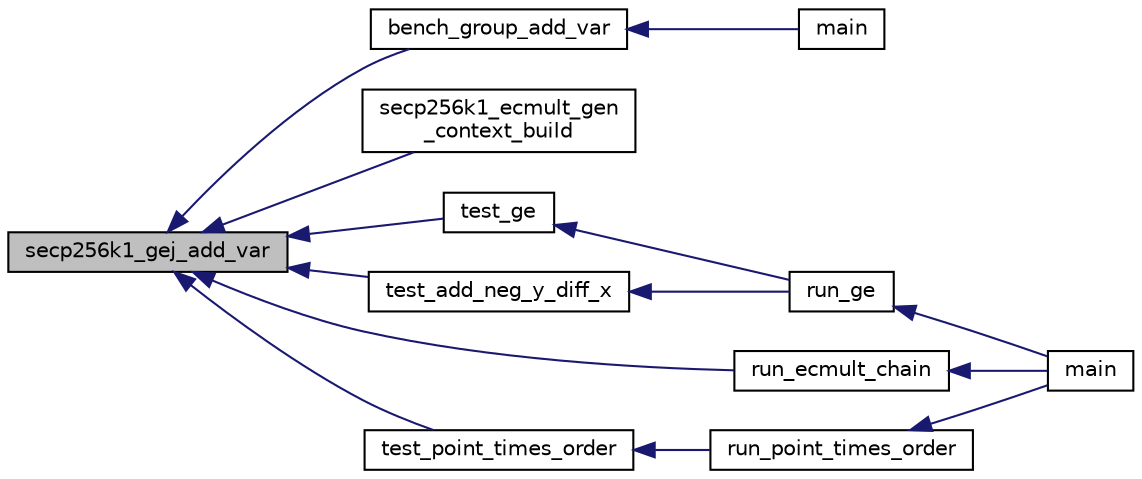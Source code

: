 digraph "secp256k1_gej_add_var"
{
  edge [fontname="Helvetica",fontsize="10",labelfontname="Helvetica",labelfontsize="10"];
  node [fontname="Helvetica",fontsize="10",shape=record];
  rankdir="LR";
  Node1779 [label="secp256k1_gej_add_var",height=0.2,width=0.4,color="black", fillcolor="grey75", style="filled", fontcolor="black"];
  Node1779 -> Node1780 [dir="back",color="midnightblue",fontsize="10",style="solid",fontname="Helvetica"];
  Node1780 [label="bench_group_add_var",height=0.2,width=0.4,color="black", fillcolor="white", style="filled",URL="$d9/d5e/bench__internal_8c.html#a6bedf8eeeb6567d891a777f3828b42e6"];
  Node1780 -> Node1781 [dir="back",color="midnightblue",fontsize="10",style="solid",fontname="Helvetica"];
  Node1781 [label="main",height=0.2,width=0.4,color="black", fillcolor="white", style="filled",URL="$d9/d5e/bench__internal_8c.html#a3c04138a5bfe5d72780bb7e82a18e627"];
  Node1779 -> Node1782 [dir="back",color="midnightblue",fontsize="10",style="solid",fontname="Helvetica"];
  Node1782 [label="secp256k1_ecmult_gen\l_context_build",height=0.2,width=0.4,color="black", fillcolor="white", style="filled",URL="$d9/d00/ecmult__gen__impl_8h.html#afaf90b2a6554053187cdc89df0dafd21"];
  Node1779 -> Node1783 [dir="back",color="midnightblue",fontsize="10",style="solid",fontname="Helvetica"];
  Node1783 [label="test_ge",height=0.2,width=0.4,color="black", fillcolor="white", style="filled",URL="$d5/d7f/tests_8c.html#a3084bb11900a5e4d33115904d0ceb847"];
  Node1783 -> Node1784 [dir="back",color="midnightblue",fontsize="10",style="solid",fontname="Helvetica"];
  Node1784 [label="run_ge",height=0.2,width=0.4,color="black", fillcolor="white", style="filled",URL="$d5/d7f/tests_8c.html#aa7ad70a73e9a44f0b9486ffe6f46ca39"];
  Node1784 -> Node1785 [dir="back",color="midnightblue",fontsize="10",style="solid",fontname="Helvetica"];
  Node1785 [label="main",height=0.2,width=0.4,color="black", fillcolor="white", style="filled",URL="$d5/d7f/tests_8c.html#a3c04138a5bfe5d72780bb7e82a18e627"];
  Node1779 -> Node1786 [dir="back",color="midnightblue",fontsize="10",style="solid",fontname="Helvetica"];
  Node1786 [label="test_add_neg_y_diff_x",height=0.2,width=0.4,color="black", fillcolor="white", style="filled",URL="$d5/d7f/tests_8c.html#a849e08074670ab1644fdec5cc5ef08a7"];
  Node1786 -> Node1784 [dir="back",color="midnightblue",fontsize="10",style="solid",fontname="Helvetica"];
  Node1779 -> Node1787 [dir="back",color="midnightblue",fontsize="10",style="solid",fontname="Helvetica"];
  Node1787 [label="run_ecmult_chain",height=0.2,width=0.4,color="black", fillcolor="white", style="filled",URL="$d5/d7f/tests_8c.html#aec6ef7189f31c2b9628cedf9154f6929"];
  Node1787 -> Node1785 [dir="back",color="midnightblue",fontsize="10",style="solid",fontname="Helvetica"];
  Node1779 -> Node1788 [dir="back",color="midnightblue",fontsize="10",style="solid",fontname="Helvetica"];
  Node1788 [label="test_point_times_order",height=0.2,width=0.4,color="black", fillcolor="white", style="filled",URL="$d5/d7f/tests_8c.html#a5760a028e03f061e5aed00cb7839138e"];
  Node1788 -> Node1789 [dir="back",color="midnightblue",fontsize="10",style="solid",fontname="Helvetica"];
  Node1789 [label="run_point_times_order",height=0.2,width=0.4,color="black", fillcolor="white", style="filled",URL="$d5/d7f/tests_8c.html#accc1ed100e6e73e61ce30e82cf4f0bbb"];
  Node1789 -> Node1785 [dir="back",color="midnightblue",fontsize="10",style="solid",fontname="Helvetica"];
}

